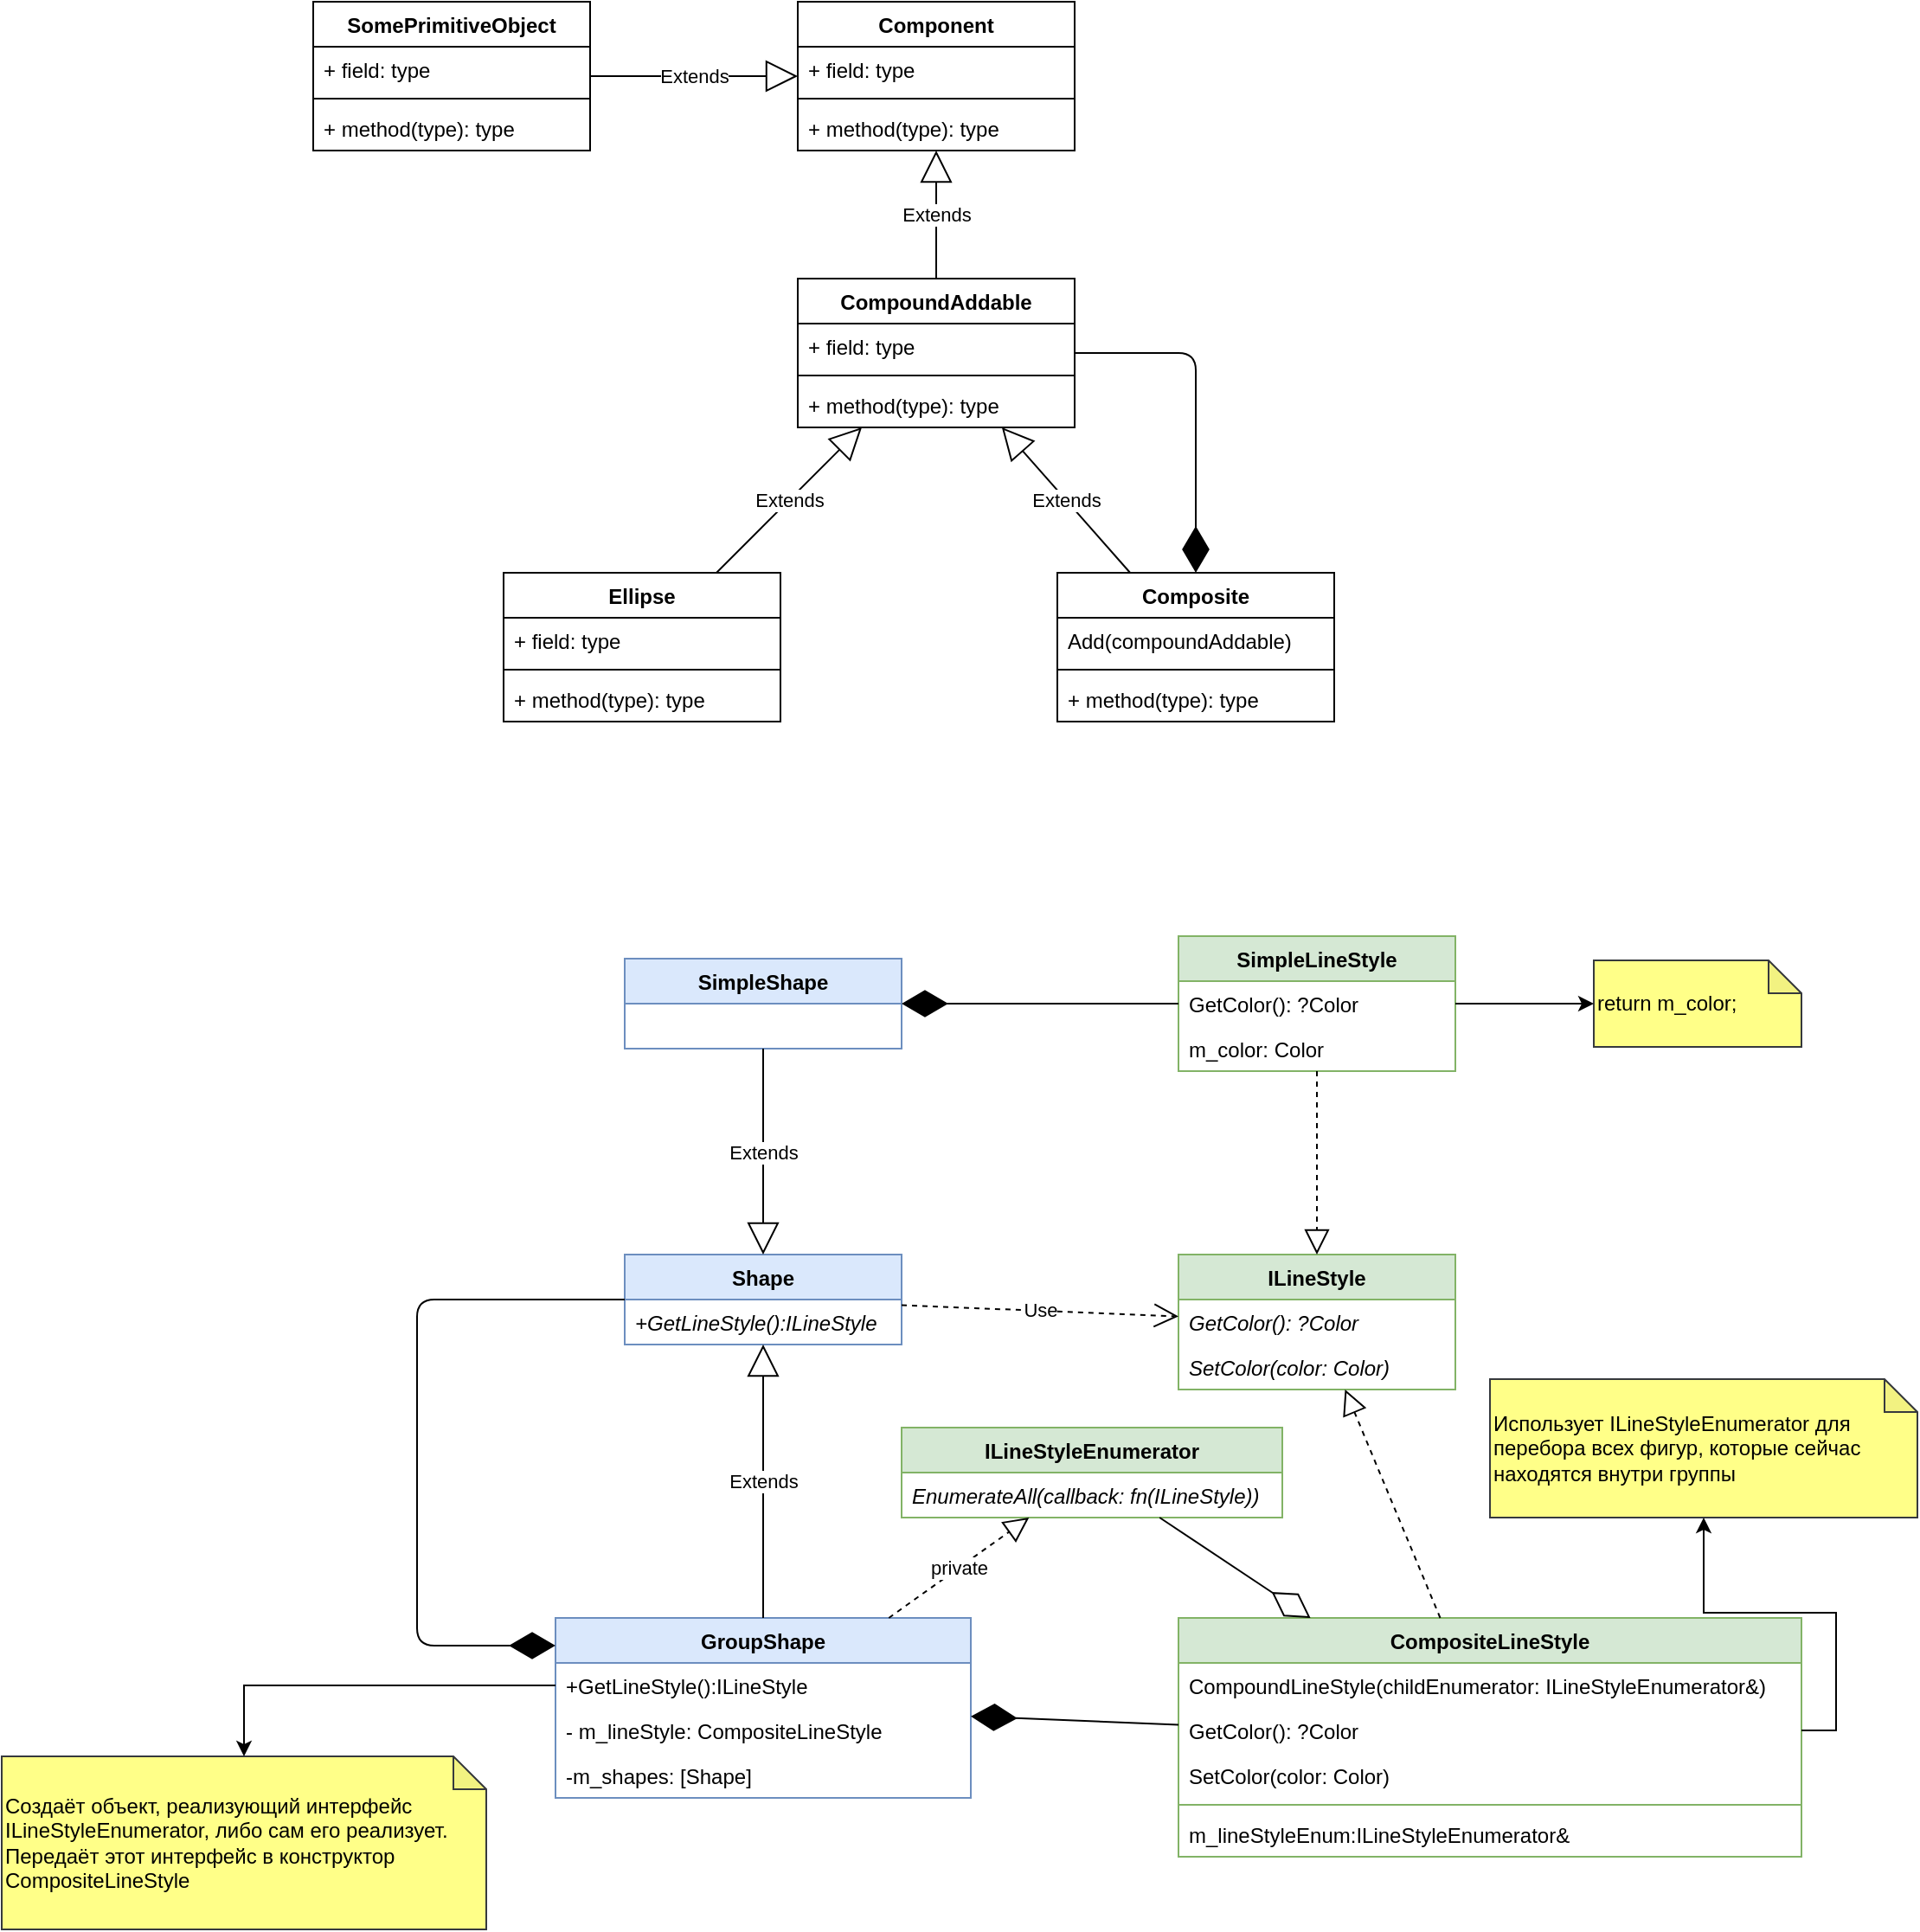 <mxfile version="25.0.2">
  <diagram id="KO6niFGIZyBwCxcvNmvr" name="Страница 1">
    <mxGraphModel dx="3217" dy="1393" grid="1" gridSize="10" guides="1" tooltips="1" connect="1" arrows="1" fold="1" page="1" pageScale="1" pageWidth="827" pageHeight="1169" math="0" shadow="0">
      <root>
        <mxCell id="0" />
        <mxCell id="1" parent="0" />
        <mxCell id="TT09oPKRdmAvClJlmY-6-1" value="Component" style="swimlane;fontStyle=1;align=center;verticalAlign=top;childLayout=stackLayout;horizontal=1;startSize=26;horizontalStack=0;resizeParent=1;resizeParentMax=0;resizeLast=0;collapsible=1;marginBottom=0;" parent="1" vertex="1">
          <mxGeometry x="300" y="80" width="160" height="86" as="geometry" />
        </mxCell>
        <mxCell id="TT09oPKRdmAvClJlmY-6-2" value="+ field: type" style="text;strokeColor=none;fillColor=none;align=left;verticalAlign=top;spacingLeft=4;spacingRight=4;overflow=hidden;rotatable=0;points=[[0,0.5],[1,0.5]];portConstraint=eastwest;" parent="TT09oPKRdmAvClJlmY-6-1" vertex="1">
          <mxGeometry y="26" width="160" height="26" as="geometry" />
        </mxCell>
        <mxCell id="TT09oPKRdmAvClJlmY-6-3" value="" style="line;strokeWidth=1;fillColor=none;align=left;verticalAlign=middle;spacingTop=-1;spacingLeft=3;spacingRight=3;rotatable=0;labelPosition=right;points=[];portConstraint=eastwest;" parent="TT09oPKRdmAvClJlmY-6-1" vertex="1">
          <mxGeometry y="52" width="160" height="8" as="geometry" />
        </mxCell>
        <mxCell id="TT09oPKRdmAvClJlmY-6-4" value="+ method(type): type" style="text;strokeColor=none;fillColor=none;align=left;verticalAlign=top;spacingLeft=4;spacingRight=4;overflow=hidden;rotatable=0;points=[[0,0.5],[1,0.5]];portConstraint=eastwest;" parent="TT09oPKRdmAvClJlmY-6-1" vertex="1">
          <mxGeometry y="60" width="160" height="26" as="geometry" />
        </mxCell>
        <mxCell id="TT09oPKRdmAvClJlmY-6-5" value="CompoundAddable" style="swimlane;fontStyle=1;align=center;verticalAlign=top;childLayout=stackLayout;horizontal=1;startSize=26;horizontalStack=0;resizeParent=1;resizeParentMax=0;resizeLast=0;collapsible=1;marginBottom=0;" parent="1" vertex="1">
          <mxGeometry x="300" y="240" width="160" height="86" as="geometry" />
        </mxCell>
        <mxCell id="TT09oPKRdmAvClJlmY-6-6" value="+ field: type" style="text;strokeColor=none;fillColor=none;align=left;verticalAlign=top;spacingLeft=4;spacingRight=4;overflow=hidden;rotatable=0;points=[[0,0.5],[1,0.5]];portConstraint=eastwest;" parent="TT09oPKRdmAvClJlmY-6-5" vertex="1">
          <mxGeometry y="26" width="160" height="26" as="geometry" />
        </mxCell>
        <mxCell id="TT09oPKRdmAvClJlmY-6-7" value="" style="line;strokeWidth=1;fillColor=none;align=left;verticalAlign=middle;spacingTop=-1;spacingLeft=3;spacingRight=3;rotatable=0;labelPosition=right;points=[];portConstraint=eastwest;" parent="TT09oPKRdmAvClJlmY-6-5" vertex="1">
          <mxGeometry y="52" width="160" height="8" as="geometry" />
        </mxCell>
        <mxCell id="TT09oPKRdmAvClJlmY-6-8" value="+ method(type): type" style="text;strokeColor=none;fillColor=none;align=left;verticalAlign=top;spacingLeft=4;spacingRight=4;overflow=hidden;rotatable=0;points=[[0,0.5],[1,0.5]];portConstraint=eastwest;" parent="TT09oPKRdmAvClJlmY-6-5" vertex="1">
          <mxGeometry y="60" width="160" height="26" as="geometry" />
        </mxCell>
        <mxCell id="TT09oPKRdmAvClJlmY-6-9" value="Composite" style="swimlane;fontStyle=1;align=center;verticalAlign=top;childLayout=stackLayout;horizontal=1;startSize=26;horizontalStack=0;resizeParent=1;resizeParentMax=0;resizeLast=0;collapsible=1;marginBottom=0;" parent="1" vertex="1">
          <mxGeometry x="450" y="410" width="160" height="86" as="geometry" />
        </mxCell>
        <mxCell id="TT09oPKRdmAvClJlmY-6-10" value="Add(compoundAddable)" style="text;strokeColor=none;fillColor=none;align=left;verticalAlign=top;spacingLeft=4;spacingRight=4;overflow=hidden;rotatable=0;points=[[0,0.5],[1,0.5]];portConstraint=eastwest;" parent="TT09oPKRdmAvClJlmY-6-9" vertex="1">
          <mxGeometry y="26" width="160" height="26" as="geometry" />
        </mxCell>
        <mxCell id="TT09oPKRdmAvClJlmY-6-11" value="" style="line;strokeWidth=1;fillColor=none;align=left;verticalAlign=middle;spacingTop=-1;spacingLeft=3;spacingRight=3;rotatable=0;labelPosition=right;points=[];portConstraint=eastwest;" parent="TT09oPKRdmAvClJlmY-6-9" vertex="1">
          <mxGeometry y="52" width="160" height="8" as="geometry" />
        </mxCell>
        <mxCell id="TT09oPKRdmAvClJlmY-6-12" value="+ method(type): type" style="text;strokeColor=none;fillColor=none;align=left;verticalAlign=top;spacingLeft=4;spacingRight=4;overflow=hidden;rotatable=0;points=[[0,0.5],[1,0.5]];portConstraint=eastwest;" parent="TT09oPKRdmAvClJlmY-6-9" vertex="1">
          <mxGeometry y="60" width="160" height="26" as="geometry" />
        </mxCell>
        <mxCell id="TT09oPKRdmAvClJlmY-6-13" value="Ellipse" style="swimlane;fontStyle=1;align=center;verticalAlign=top;childLayout=stackLayout;horizontal=1;startSize=26;horizontalStack=0;resizeParent=1;resizeParentMax=0;resizeLast=0;collapsible=1;marginBottom=0;" parent="1" vertex="1">
          <mxGeometry x="130" y="410" width="160" height="86" as="geometry" />
        </mxCell>
        <mxCell id="TT09oPKRdmAvClJlmY-6-14" value="+ field: type" style="text;strokeColor=none;fillColor=none;align=left;verticalAlign=top;spacingLeft=4;spacingRight=4;overflow=hidden;rotatable=0;points=[[0,0.5],[1,0.5]];portConstraint=eastwest;" parent="TT09oPKRdmAvClJlmY-6-13" vertex="1">
          <mxGeometry y="26" width="160" height="26" as="geometry" />
        </mxCell>
        <mxCell id="TT09oPKRdmAvClJlmY-6-15" value="" style="line;strokeWidth=1;fillColor=none;align=left;verticalAlign=middle;spacingTop=-1;spacingLeft=3;spacingRight=3;rotatable=0;labelPosition=right;points=[];portConstraint=eastwest;" parent="TT09oPKRdmAvClJlmY-6-13" vertex="1">
          <mxGeometry y="52" width="160" height="8" as="geometry" />
        </mxCell>
        <mxCell id="TT09oPKRdmAvClJlmY-6-16" value="+ method(type): type" style="text;strokeColor=none;fillColor=none;align=left;verticalAlign=top;spacingLeft=4;spacingRight=4;overflow=hidden;rotatable=0;points=[[0,0.5],[1,0.5]];portConstraint=eastwest;" parent="TT09oPKRdmAvClJlmY-6-13" vertex="1">
          <mxGeometry y="60" width="160" height="26" as="geometry" />
        </mxCell>
        <mxCell id="TT09oPKRdmAvClJlmY-6-19" value="Extends" style="endArrow=block;endSize=16;endFill=0;html=1;" parent="1" source="TT09oPKRdmAvClJlmY-6-5" target="TT09oPKRdmAvClJlmY-6-1" edge="1">
          <mxGeometry width="160" relative="1" as="geometry">
            <mxPoint x="50" y="270" as="sourcePoint" />
            <mxPoint x="210" y="270" as="targetPoint" />
          </mxGeometry>
        </mxCell>
        <mxCell id="TT09oPKRdmAvClJlmY-6-20" value="Extends" style="endArrow=block;endSize=16;endFill=0;html=1;" parent="1" source="TT09oPKRdmAvClJlmY-6-13" target="TT09oPKRdmAvClJlmY-6-5" edge="1">
          <mxGeometry width="160" relative="1" as="geometry">
            <mxPoint x="390" y="250" as="sourcePoint" />
            <mxPoint x="390" y="176" as="targetPoint" />
          </mxGeometry>
        </mxCell>
        <mxCell id="TT09oPKRdmAvClJlmY-6-21" value="Extends" style="endArrow=block;endSize=16;endFill=0;html=1;" parent="1" source="TT09oPKRdmAvClJlmY-6-9" target="TT09oPKRdmAvClJlmY-6-5" edge="1">
          <mxGeometry width="160" relative="1" as="geometry">
            <mxPoint x="263" y="420" as="sourcePoint" />
            <mxPoint x="347" y="336" as="targetPoint" />
          </mxGeometry>
        </mxCell>
        <mxCell id="TT09oPKRdmAvClJlmY-6-22" value="SomePrimitiveObject" style="swimlane;fontStyle=1;align=center;verticalAlign=top;childLayout=stackLayout;horizontal=1;startSize=26;horizontalStack=0;resizeParent=1;resizeParentMax=0;resizeLast=0;collapsible=1;marginBottom=0;" parent="1" vertex="1">
          <mxGeometry x="20" y="80" width="160" height="86" as="geometry" />
        </mxCell>
        <mxCell id="TT09oPKRdmAvClJlmY-6-23" value="+ field: type" style="text;strokeColor=none;fillColor=none;align=left;verticalAlign=top;spacingLeft=4;spacingRight=4;overflow=hidden;rotatable=0;points=[[0,0.5],[1,0.5]];portConstraint=eastwest;" parent="TT09oPKRdmAvClJlmY-6-22" vertex="1">
          <mxGeometry y="26" width="160" height="26" as="geometry" />
        </mxCell>
        <mxCell id="TT09oPKRdmAvClJlmY-6-24" value="" style="line;strokeWidth=1;fillColor=none;align=left;verticalAlign=middle;spacingTop=-1;spacingLeft=3;spacingRight=3;rotatable=0;labelPosition=right;points=[];portConstraint=eastwest;" parent="TT09oPKRdmAvClJlmY-6-22" vertex="1">
          <mxGeometry y="52" width="160" height="8" as="geometry" />
        </mxCell>
        <mxCell id="TT09oPKRdmAvClJlmY-6-25" value="+ method(type): type" style="text;strokeColor=none;fillColor=none;align=left;verticalAlign=top;spacingLeft=4;spacingRight=4;overflow=hidden;rotatable=0;points=[[0,0.5],[1,0.5]];portConstraint=eastwest;" parent="TT09oPKRdmAvClJlmY-6-22" vertex="1">
          <mxGeometry y="60" width="160" height="26" as="geometry" />
        </mxCell>
        <mxCell id="TT09oPKRdmAvClJlmY-6-27" value="Extends" style="endArrow=block;endSize=16;endFill=0;html=1;" parent="1" source="TT09oPKRdmAvClJlmY-6-22" target="TT09oPKRdmAvClJlmY-6-1" edge="1">
          <mxGeometry width="160" relative="1" as="geometry">
            <mxPoint x="390" y="250" as="sourcePoint" />
            <mxPoint x="390" y="176" as="targetPoint" />
          </mxGeometry>
        </mxCell>
        <mxCell id="TT09oPKRdmAvClJlmY-6-28" value="" style="endArrow=diamondThin;endFill=1;endSize=24;html=1;edgeStyle=orthogonalEdgeStyle;" parent="1" source="TT09oPKRdmAvClJlmY-6-5" target="TT09oPKRdmAvClJlmY-6-9" edge="1">
          <mxGeometry width="160" relative="1" as="geometry">
            <mxPoint x="760" y="360" as="sourcePoint" />
            <mxPoint x="920" y="360" as="targetPoint" />
            <Array as="points">
              <mxPoint x="530" y="283" />
            </Array>
          </mxGeometry>
        </mxCell>
        <mxCell id="TT09oPKRdmAvClJlmY-6-29" value="Shape" style="swimlane;fontStyle=1;align=center;verticalAlign=top;childLayout=stackLayout;horizontal=1;startSize=26;horizontalStack=0;resizeParent=1;resizeParentMax=0;resizeLast=0;collapsible=1;marginBottom=0;fillColor=#dae8fc;strokeColor=#6c8ebf;" parent="1" vertex="1">
          <mxGeometry x="200" y="804" width="160" height="52" as="geometry" />
        </mxCell>
        <mxCell id="TT09oPKRdmAvClJlmY-6-33" value="+GetLineStyle():ILineStyle" style="text;strokeColor=none;fillColor=none;align=left;verticalAlign=top;spacingLeft=4;spacingRight=4;overflow=hidden;rotatable=0;points=[[0,0.5],[1,0.5]];portConstraint=eastwest;fontStyle=2" parent="TT09oPKRdmAvClJlmY-6-29" vertex="1">
          <mxGeometry y="26" width="160" height="26" as="geometry" />
        </mxCell>
        <mxCell id="TT09oPKRdmAvClJlmY-6-34" value="ILineStyle" style="swimlane;fontStyle=1;align=center;verticalAlign=top;childLayout=stackLayout;horizontal=1;startSize=26;horizontalStack=0;resizeParent=1;resizeParentMax=0;resizeLast=0;collapsible=1;marginBottom=0;fillColor=#d5e8d4;strokeColor=#82b366;" parent="1" vertex="1">
          <mxGeometry x="520" y="804" width="160" height="78" as="geometry" />
        </mxCell>
        <mxCell id="TT09oPKRdmAvClJlmY-6-35" value="GetColor(): ?Color" style="text;strokeColor=none;fillColor=none;align=left;verticalAlign=top;spacingLeft=4;spacingRight=4;overflow=hidden;rotatable=0;points=[[0,0.5],[1,0.5]];portConstraint=eastwest;fontStyle=2" parent="TT09oPKRdmAvClJlmY-6-34" vertex="1">
          <mxGeometry y="26" width="160" height="26" as="geometry" />
        </mxCell>
        <mxCell id="TT09oPKRdmAvClJlmY-6-71" value="SetColor(color: Color)" style="text;strokeColor=none;fillColor=none;align=left;verticalAlign=top;spacingLeft=4;spacingRight=4;overflow=hidden;rotatable=0;points=[[0,0.5],[1,0.5]];portConstraint=eastwest;fontStyle=2" parent="TT09oPKRdmAvClJlmY-6-34" vertex="1">
          <mxGeometry y="52" width="160" height="26" as="geometry" />
        </mxCell>
        <mxCell id="TT09oPKRdmAvClJlmY-6-38" value="Use" style="endArrow=open;endSize=12;dashed=1;html=1;" parent="1" source="TT09oPKRdmAvClJlmY-6-29" target="TT09oPKRdmAvClJlmY-6-34" edge="1">
          <mxGeometry width="160" relative="1" as="geometry">
            <mxPoint x="360" y="934" as="sourcePoint" />
            <mxPoint x="520" y="934" as="targetPoint" />
          </mxGeometry>
        </mxCell>
        <mxCell id="TT09oPKRdmAvClJlmY-6-39" value="SimpleShape" style="swimlane;fontStyle=1;align=center;verticalAlign=top;childLayout=stackLayout;horizontal=1;startSize=26;horizontalStack=0;resizeParent=1;resizeParentMax=0;resizeLast=0;collapsible=1;marginBottom=0;fillColor=#dae8fc;strokeColor=#6c8ebf;" parent="1" vertex="1">
          <mxGeometry x="200" y="633" width="160" height="52" as="geometry" />
        </mxCell>
        <mxCell id="TT09oPKRdmAvClJlmY-6-43" value="Extends" style="endArrow=block;endSize=16;endFill=0;html=1;" parent="1" source="TT09oPKRdmAvClJlmY-6-39" target="TT09oPKRdmAvClJlmY-6-29" edge="1">
          <mxGeometry width="160" relative="1" as="geometry">
            <mxPoint x="240" y="884" as="sourcePoint" />
            <mxPoint x="400" y="884" as="targetPoint" />
          </mxGeometry>
        </mxCell>
        <mxCell id="TT09oPKRdmAvClJlmY-6-44" value="GroupShape" style="swimlane;fontStyle=1;align=center;verticalAlign=top;childLayout=stackLayout;horizontal=1;startSize=26;horizontalStack=0;resizeParent=1;resizeParentMax=0;resizeLast=0;collapsible=1;marginBottom=0;fillColor=#dae8fc;strokeColor=#6c8ebf;" parent="1" vertex="1">
          <mxGeometry x="160" y="1014" width="240" height="104" as="geometry" />
        </mxCell>
        <mxCell id="TT09oPKRdmAvClJlmY-6-65" value="+GetLineStyle():ILineStyle" style="text;strokeColor=none;fillColor=none;align=left;verticalAlign=top;spacingLeft=4;spacingRight=4;overflow=hidden;rotatable=0;points=[[0,0.5],[1,0.5]];portConstraint=eastwest;fontStyle=0" parent="TT09oPKRdmAvClJlmY-6-44" vertex="1">
          <mxGeometry y="26" width="240" height="26" as="geometry" />
        </mxCell>
        <mxCell id="TT09oPKRdmAvClJlmY-6-66" value="- m_lineStyle: CompositeLineStyle" style="text;strokeColor=none;fillColor=none;align=left;verticalAlign=top;spacingLeft=4;spacingRight=4;overflow=hidden;rotatable=0;points=[[0,0.5],[1,0.5]];portConstraint=eastwest;fontStyle=0" parent="TT09oPKRdmAvClJlmY-6-44" vertex="1">
          <mxGeometry y="52" width="240" height="26" as="geometry" />
        </mxCell>
        <mxCell id="TT09oPKRdmAvClJlmY-6-78" value="-m_shapes: [Shape]" style="text;strokeColor=none;fillColor=none;align=left;verticalAlign=top;spacingLeft=4;spacingRight=4;overflow=hidden;rotatable=0;points=[[0,0.5],[1,0.5]];portConstraint=eastwest;fontStyle=0" parent="TT09oPKRdmAvClJlmY-6-44" vertex="1">
          <mxGeometry y="78" width="240" height="26" as="geometry" />
        </mxCell>
        <mxCell id="TT09oPKRdmAvClJlmY-6-45" value="" style="endArrow=diamondThin;endFill=1;endSize=24;html=1;edgeStyle=orthogonalEdgeStyle;" parent="1" source="TT09oPKRdmAvClJlmY-6-29" target="TT09oPKRdmAvClJlmY-6-44" edge="1">
          <mxGeometry width="160" relative="1" as="geometry">
            <mxPoint x="320" y="944" as="sourcePoint" />
            <mxPoint x="480" y="944" as="targetPoint" />
            <Array as="points">
              <mxPoint x="80" y="830" />
              <mxPoint x="80" y="1030" />
            </Array>
          </mxGeometry>
        </mxCell>
        <mxCell id="TT09oPKRdmAvClJlmY-6-46" value="Extends" style="endArrow=block;endSize=16;endFill=0;html=1;" parent="1" source="TT09oPKRdmAvClJlmY-6-44" target="TT09oPKRdmAvClJlmY-6-29" edge="1">
          <mxGeometry width="160" relative="1" as="geometry">
            <mxPoint x="240" y="884" as="sourcePoint" />
            <mxPoint x="400" y="884" as="targetPoint" />
          </mxGeometry>
        </mxCell>
        <mxCell id="TT09oPKRdmAvClJlmY-6-47" value="SimpleLineStyle" style="swimlane;fontStyle=1;align=center;verticalAlign=top;childLayout=stackLayout;horizontal=1;startSize=26;horizontalStack=0;resizeParent=1;resizeParentMax=0;resizeLast=0;collapsible=1;marginBottom=0;fillColor=#d5e8d4;strokeColor=#82b366;" parent="1" vertex="1">
          <mxGeometry x="520" y="620" width="160" height="78" as="geometry" />
        </mxCell>
        <mxCell id="TT09oPKRdmAvClJlmY-6-50" value="GetColor(): ?Color" style="text;strokeColor=none;fillColor=none;align=left;verticalAlign=top;spacingLeft=4;spacingRight=4;overflow=hidden;rotatable=0;points=[[0,0.5],[1,0.5]];portConstraint=eastwest;fontStyle=0" parent="TT09oPKRdmAvClJlmY-6-47" vertex="1">
          <mxGeometry y="26" width="160" height="26" as="geometry" />
        </mxCell>
        <mxCell id="TT09oPKRdmAvClJlmY-6-49" value="m_color: Color" style="text;strokeColor=none;fillColor=none;align=left;verticalAlign=top;spacingLeft=4;spacingRight=4;overflow=hidden;rotatable=0;points=[[0,0.5],[1,0.5]];portConstraint=eastwest;" parent="TT09oPKRdmAvClJlmY-6-47" vertex="1">
          <mxGeometry y="52" width="160" height="26" as="geometry" />
        </mxCell>
        <mxCell id="TT09oPKRdmAvClJlmY-6-48" value="" style="endArrow=block;dashed=1;endFill=0;endSize=12;html=1;" parent="1" source="TT09oPKRdmAvClJlmY-6-47" target="TT09oPKRdmAvClJlmY-6-34" edge="1">
          <mxGeometry width="160" relative="1" as="geometry">
            <mxPoint x="550" y="744" as="sourcePoint" />
            <mxPoint x="710" y="744" as="targetPoint" />
          </mxGeometry>
        </mxCell>
        <mxCell id="TT09oPKRdmAvClJlmY-6-51" value="return m_color;" style="shape=note;whiteSpace=wrap;html=1;backgroundOutline=1;darkOpacity=0.05;size=19;align=left;fillColor=#ffff88;strokeColor=#36393d;" parent="1" vertex="1">
          <mxGeometry x="760" y="634" width="120" height="50" as="geometry" />
        </mxCell>
        <mxCell id="TT09oPKRdmAvClJlmY-6-52" style="edgeStyle=orthogonalEdgeStyle;rounded=0;orthogonalLoop=1;jettySize=auto;html=1;" parent="1" source="TT09oPKRdmAvClJlmY-6-50" target="TT09oPKRdmAvClJlmY-6-51" edge="1">
          <mxGeometry relative="1" as="geometry" />
        </mxCell>
        <mxCell id="TT09oPKRdmAvClJlmY-6-53" value="" style="endArrow=diamondThin;endFill=1;endSize=24;html=1;" parent="1" source="TT09oPKRdmAvClJlmY-6-47" target="TT09oPKRdmAvClJlmY-6-39" edge="1">
          <mxGeometry width="160" relative="1" as="geometry">
            <mxPoint x="360" y="734" as="sourcePoint" />
            <mxPoint x="520" y="734" as="targetPoint" />
          </mxGeometry>
        </mxCell>
        <mxCell id="TT09oPKRdmAvClJlmY-6-58" value="CompositeLineStyle" style="swimlane;fontStyle=1;align=center;verticalAlign=top;childLayout=stackLayout;horizontal=1;startSize=26;horizontalStack=0;resizeParent=1;resizeParentMax=0;resizeLast=0;collapsible=1;marginBottom=0;fillColor=#d5e8d4;strokeColor=#82b366;" parent="1" vertex="1">
          <mxGeometry x="520" y="1014" width="360" height="138" as="geometry" />
        </mxCell>
        <mxCell id="xqWCQ_YpUUxvD-THX_jM-2" value="CompoundLineStyle(childEnumerator: ILineStyleEnumerator&amp;)" style="text;strokeColor=none;fillColor=none;align=left;verticalAlign=top;spacingLeft=4;spacingRight=4;overflow=hidden;rotatable=0;points=[[0,0.5],[1,0.5]];portConstraint=eastwest;fontStyle=0" parent="TT09oPKRdmAvClJlmY-6-58" vertex="1">
          <mxGeometry y="26" width="360" height="26" as="geometry" />
        </mxCell>
        <mxCell id="TT09oPKRdmAvClJlmY-6-59" value="GetColor(): ?Color" style="text;strokeColor=none;fillColor=none;align=left;verticalAlign=top;spacingLeft=4;spacingRight=4;overflow=hidden;rotatable=0;points=[[0,0.5],[1,0.5]];portConstraint=eastwest;fontStyle=0" parent="TT09oPKRdmAvClJlmY-6-58" vertex="1">
          <mxGeometry y="52" width="360" height="26" as="geometry" />
        </mxCell>
        <mxCell id="TT09oPKRdmAvClJlmY-6-79" value="SetColor(color: Color)" style="text;strokeColor=none;fillColor=none;align=left;verticalAlign=top;spacingLeft=4;spacingRight=4;overflow=hidden;rotatable=0;points=[[0,0.5],[1,0.5]];portConstraint=eastwest;fontStyle=0" parent="TT09oPKRdmAvClJlmY-6-58" vertex="1">
          <mxGeometry y="78" width="360" height="26" as="geometry" />
        </mxCell>
        <mxCell id="xqWCQ_YpUUxvD-THX_jM-3" value="" style="line;strokeWidth=1;fillColor=none;align=left;verticalAlign=middle;spacingTop=-1;spacingLeft=3;spacingRight=3;rotatable=0;labelPosition=right;points=[];portConstraint=eastwest;strokeColor=inherit;" parent="TT09oPKRdmAvClJlmY-6-58" vertex="1">
          <mxGeometry y="104" width="360" height="8" as="geometry" />
        </mxCell>
        <mxCell id="xqWCQ_YpUUxvD-THX_jM-4" value="m_lineStyleEnum:ILineStyleEnumerator&amp;amp;" style="text;strokeColor=none;fillColor=none;align=left;verticalAlign=top;spacingLeft=4;spacingRight=4;overflow=hidden;rotatable=0;points=[[0,0.5],[1,0.5]];portConstraint=eastwest;whiteSpace=wrap;html=1;" parent="TT09oPKRdmAvClJlmY-6-58" vertex="1">
          <mxGeometry y="112" width="360" height="26" as="geometry" />
        </mxCell>
        <mxCell id="TT09oPKRdmAvClJlmY-6-61" value="" style="endArrow=block;dashed=1;endFill=0;endSize=12;html=1;" parent="1" source="TT09oPKRdmAvClJlmY-6-58" target="TT09oPKRdmAvClJlmY-6-34" edge="1">
          <mxGeometry width="160" relative="1" as="geometry">
            <mxPoint x="630" y="924" as="sourcePoint" />
            <mxPoint x="790" y="924" as="targetPoint" />
          </mxGeometry>
        </mxCell>
        <mxCell id="TT09oPKRdmAvClJlmY-6-62" value="Использует ILineStyleEnumerator для перебора всех фигур, которые сейчас находятся внутри группы" style="shape=note;whiteSpace=wrap;html=1;backgroundOutline=1;darkOpacity=0.05;size=19;align=left;fillColor=#ffff88;strokeColor=#36393d;" parent="1" vertex="1">
          <mxGeometry x="700" y="876" width="247" height="80" as="geometry" />
        </mxCell>
        <mxCell id="TT09oPKRdmAvClJlmY-6-63" style="edgeStyle=orthogonalEdgeStyle;rounded=0;orthogonalLoop=1;jettySize=auto;html=1;" parent="1" source="TT09oPKRdmAvClJlmY-6-59" target="TT09oPKRdmAvClJlmY-6-62" edge="1">
          <mxGeometry relative="1" as="geometry" />
        </mxCell>
        <mxCell id="TT09oPKRdmAvClJlmY-6-67" value="Создаёт объект, реализующий интерфейс ILineStyleEnumerator, либо сам его реализует. Передаёт этот интерфейс в конструктор CompositeLineStyle" style="shape=note;whiteSpace=wrap;html=1;backgroundOutline=1;darkOpacity=0.05;size=19;align=left;fillColor=#ffff88;strokeColor=#36393d;" parent="1" vertex="1">
          <mxGeometry x="-160" y="1094" width="280" height="100" as="geometry" />
        </mxCell>
        <mxCell id="TT09oPKRdmAvClJlmY-6-68" style="edgeStyle=orthogonalEdgeStyle;rounded=0;orthogonalLoop=1;jettySize=auto;html=1;" parent="1" source="TT09oPKRdmAvClJlmY-6-65" target="TT09oPKRdmAvClJlmY-6-67" edge="1">
          <mxGeometry relative="1" as="geometry" />
        </mxCell>
        <mxCell id="TT09oPKRdmAvClJlmY-6-72" value="ILineStyleEnumerator" style="swimlane;fontStyle=1;align=center;verticalAlign=top;childLayout=stackLayout;horizontal=1;startSize=26;horizontalStack=0;resizeParent=1;resizeParentMax=0;resizeLast=0;collapsible=1;marginBottom=0;fillColor=#d5e8d4;strokeColor=#82b366;" parent="1" vertex="1">
          <mxGeometry x="360" y="904" width="220" height="52" as="geometry" />
        </mxCell>
        <mxCell id="TT09oPKRdmAvClJlmY-6-73" value="EnumerateAll(callback: fn(ILineStyle))" style="text;strokeColor=none;fillColor=none;align=left;verticalAlign=top;spacingLeft=4;spacingRight=4;overflow=hidden;rotatable=0;points=[[0,0.5],[1,0.5]];portConstraint=eastwest;fontStyle=2" parent="TT09oPKRdmAvClJlmY-6-72" vertex="1">
          <mxGeometry y="26" width="220" height="26" as="geometry" />
        </mxCell>
        <mxCell id="TT09oPKRdmAvClJlmY-6-76" value="private" style="endArrow=block;dashed=1;endFill=0;endSize=12;html=1;" parent="1" source="TT09oPKRdmAvClJlmY-6-44" target="TT09oPKRdmAvClJlmY-6-72" edge="1">
          <mxGeometry width="160" relative="1" as="geometry">
            <mxPoint x="220" y="1184" as="sourcePoint" />
            <mxPoint x="380" y="1184" as="targetPoint" />
          </mxGeometry>
        </mxCell>
        <mxCell id="TT09oPKRdmAvClJlmY-6-77" value="" style="endArrow=diamondThin;endFill=1;endSize=24;html=1;" parent="1" source="TT09oPKRdmAvClJlmY-6-58" target="TT09oPKRdmAvClJlmY-6-44" edge="1">
          <mxGeometry width="160" relative="1" as="geometry">
            <mxPoint x="290" y="1174" as="sourcePoint" />
            <mxPoint x="450" y="1174" as="targetPoint" />
          </mxGeometry>
        </mxCell>
        <mxCell id="xqWCQ_YpUUxvD-THX_jM-1" value="" style="endArrow=diamondThin;endFill=0;endSize=24;html=1;rounded=0;" parent="1" source="TT09oPKRdmAvClJlmY-6-72" target="TT09oPKRdmAvClJlmY-6-58" edge="1">
          <mxGeometry width="160" relative="1" as="geometry">
            <mxPoint x="540" y="1174" as="sourcePoint" />
            <mxPoint x="700" y="1174" as="targetPoint" />
          </mxGeometry>
        </mxCell>
      </root>
    </mxGraphModel>
  </diagram>
</mxfile>
